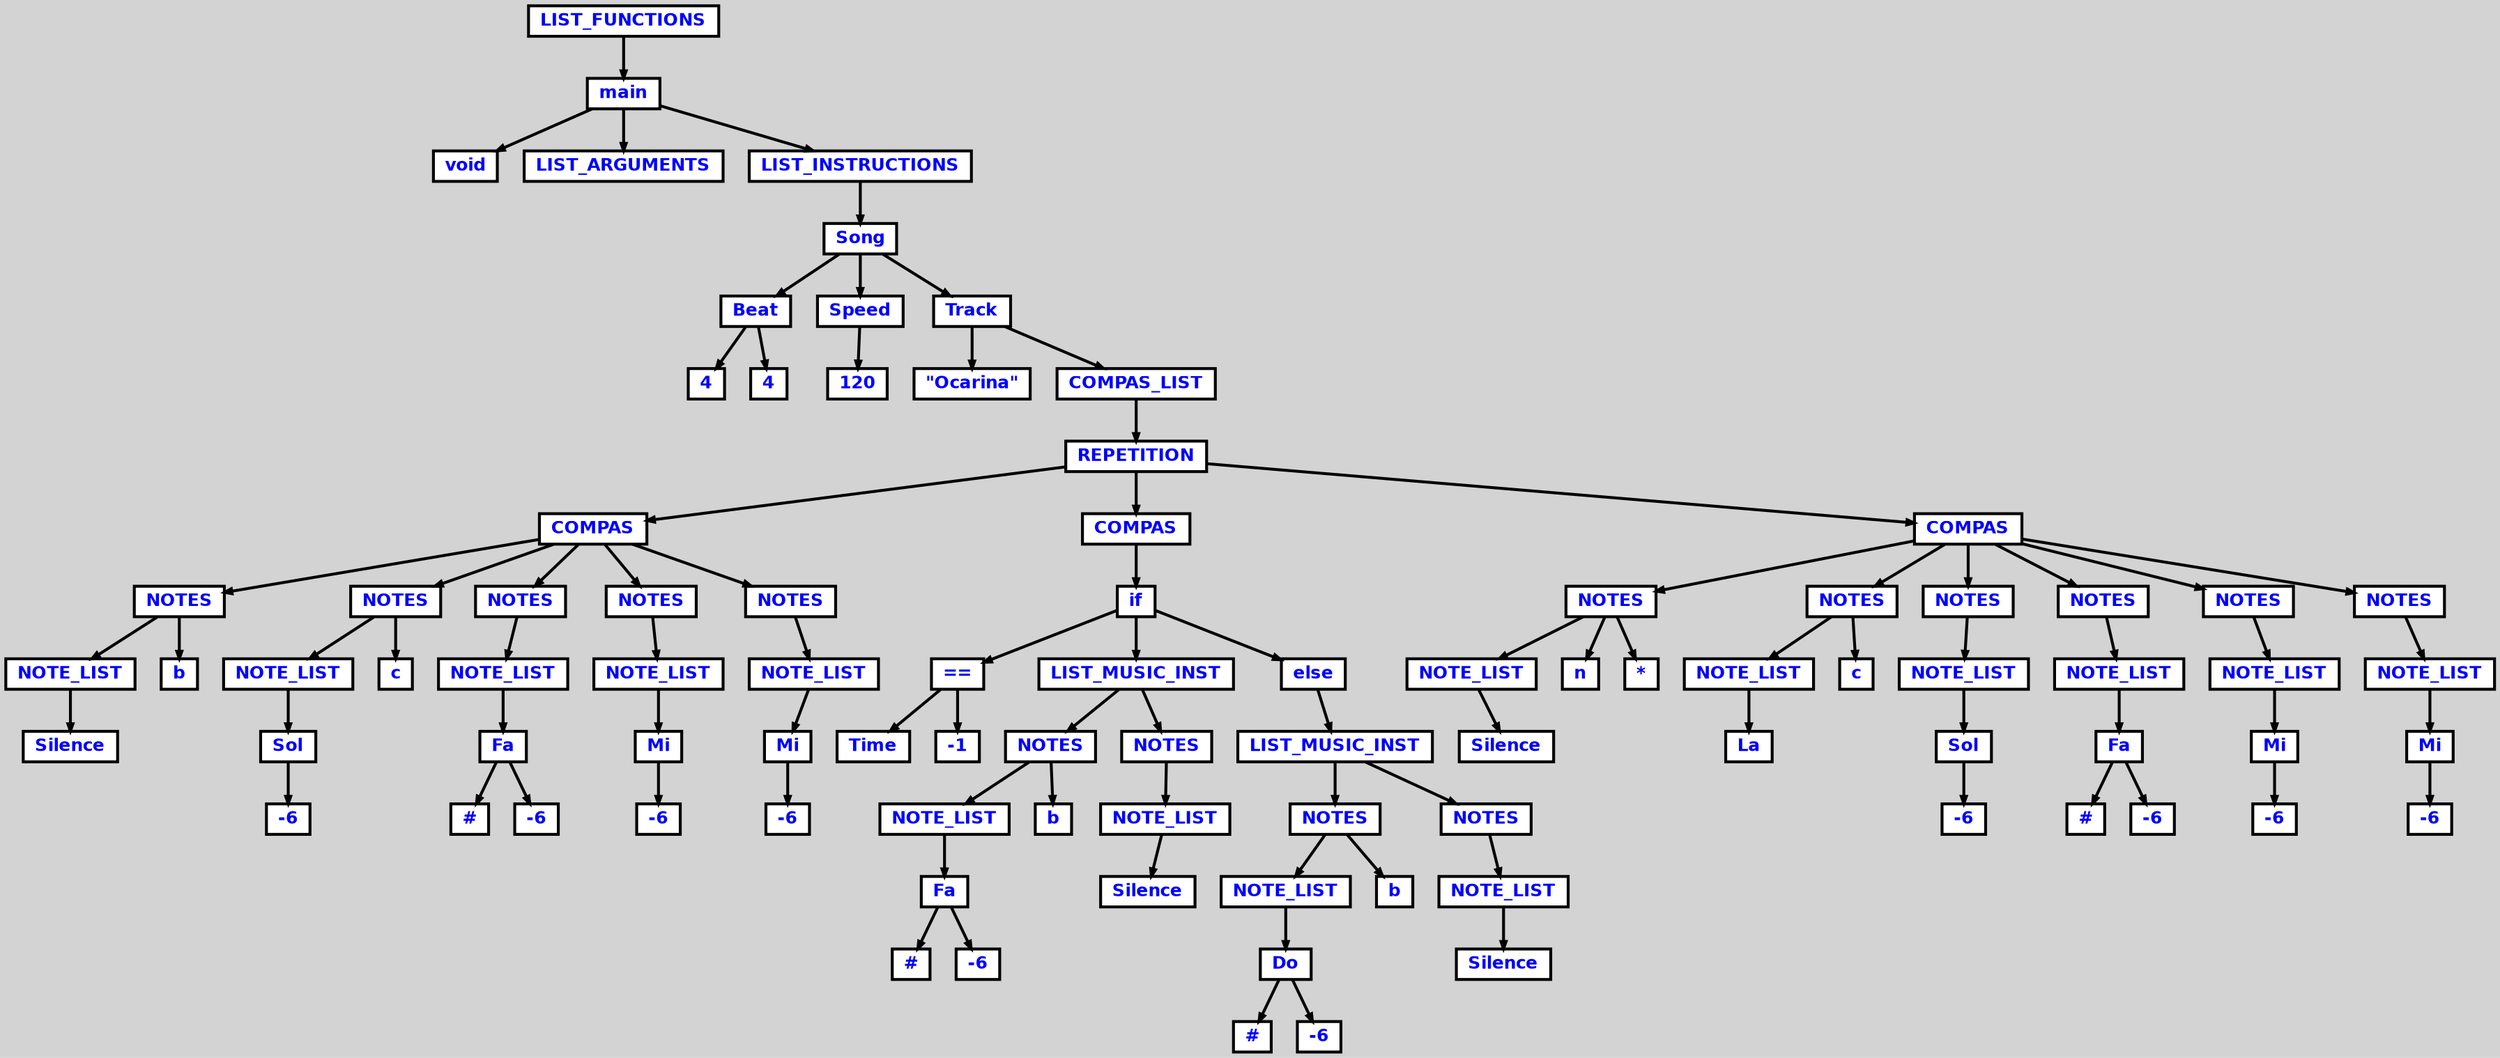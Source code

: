 digraph {

	ordering=out;
	ranksep=.4;
	bgcolor="lightgrey"; node [shape=box, fixedsize=false, fontsize=12, fontname="Helvetica-bold", fontcolor="blue"
		width=.25, height=.25, color="black", fillcolor="white", style="filled, solid, bold"];
	edge [arrowsize=.5, color="black", style="bold"]

  n0 [label="LIST_FUNCTIONS"];
  n1 [label="main"];
  n1 [label="main"];
  n2 [label="void"];
  n3 [label="LIST_ARGUMENTS"];
  n4 [label="LIST_INSTRUCTIONS"];
  n4 [label="LIST_INSTRUCTIONS"];
  n5 [label="Song"];
  n5 [label="Song"];
  n6 [label="Beat"];
  n6 [label="Beat"];
  n7 [label="4"];
  n8 [label="4"];
  n9 [label="Speed"];
  n9 [label="Speed"];
  n10 [label="120"];
  n11 [label="Track"];
  n11 [label="Track"];
  n12 [label="\"Ocarina\""];
  n13 [label="COMPAS_LIST"];
  n13 [label="COMPAS_LIST"];
  n14 [label="REPETITION"];
  n14 [label="REPETITION"];
  n15 [label="COMPAS"];
  n15 [label="COMPAS"];
  n16 [label="NOTES"];
  n16 [label="NOTES"];
  n17 [label="NOTE_LIST"];
  n17 [label="NOTE_LIST"];
  n18 [label="Silence"];
  n19 [label="b"];
  n20 [label="NOTES"];
  n20 [label="NOTES"];
  n21 [label="NOTE_LIST"];
  n21 [label="NOTE_LIST"];
  n22 [label="Sol"];
  n22 [label="Sol"];
  n23 [label="-6"];
  n24 [label="c"];
  n25 [label="NOTES"];
  n25 [label="NOTES"];
  n26 [label="NOTE_LIST"];
  n26 [label="NOTE_LIST"];
  n27 [label="Fa"];
  n27 [label="Fa"];
  n28 [label="#"];
  n29 [label="-6"];
  n30 [label="NOTES"];
  n30 [label="NOTES"];
  n31 [label="NOTE_LIST"];
  n31 [label="NOTE_LIST"];
  n32 [label="Mi"];
  n32 [label="Mi"];
  n33 [label="-6"];
  n34 [label="NOTES"];
  n34 [label="NOTES"];
  n35 [label="NOTE_LIST"];
  n35 [label="NOTE_LIST"];
  n36 [label="Mi"];
  n36 [label="Mi"];
  n37 [label="-6"];
  n38 [label="COMPAS"];
  n38 [label="COMPAS"];
  n39 [label="if"];
  n39 [label="if"];
  n40 [label="=="];
  n40 [label="=="];
  n41 [label="Time"];
  n42 [label="-1"];
  n43 [label="LIST_MUSIC_INST"];
  n43 [label="LIST_MUSIC_INST"];
  n44 [label="NOTES"];
  n44 [label="NOTES"];
  n45 [label="NOTE_LIST"];
  n45 [label="NOTE_LIST"];
  n46 [label="Fa"];
  n46 [label="Fa"];
  n47 [label="#"];
  n48 [label="-6"];
  n49 [label="b"];
  n50 [label="NOTES"];
  n50 [label="NOTES"];
  n51 [label="NOTE_LIST"];
  n51 [label="NOTE_LIST"];
  n52 [label="Silence"];
  n53 [label="else"];
  n53 [label="else"];
  n54 [label="LIST_MUSIC_INST"];
  n54 [label="LIST_MUSIC_INST"];
  n55 [label="NOTES"];
  n55 [label="NOTES"];
  n56 [label="NOTE_LIST"];
  n56 [label="NOTE_LIST"];
  n57 [label="Do"];
  n57 [label="Do"];
  n58 [label="#"];
  n59 [label="-6"];
  n60 [label="b"];
  n61 [label="NOTES"];
  n61 [label="NOTES"];
  n62 [label="NOTE_LIST"];
  n62 [label="NOTE_LIST"];
  n63 [label="Silence"];
  n64 [label="COMPAS"];
  n64 [label="COMPAS"];
  n65 [label="NOTES"];
  n65 [label="NOTES"];
  n66 [label="NOTE_LIST"];
  n66 [label="NOTE_LIST"];
  n67 [label="Silence"];
  n68 [label="n"];
  n69 [label="*"];
  n70 [label="NOTES"];
  n70 [label="NOTES"];
  n71 [label="NOTE_LIST"];
  n71 [label="NOTE_LIST"];
  n72 [label="La"];
  n73 [label="c"];
  n74 [label="NOTES"];
  n74 [label="NOTES"];
  n75 [label="NOTE_LIST"];
  n75 [label="NOTE_LIST"];
  n76 [label="Sol"];
  n76 [label="Sol"];
  n77 [label="-6"];
  n78 [label="NOTES"];
  n78 [label="NOTES"];
  n79 [label="NOTE_LIST"];
  n79 [label="NOTE_LIST"];
  n80 [label="Fa"];
  n80 [label="Fa"];
  n81 [label="#"];
  n82 [label="-6"];
  n83 [label="NOTES"];
  n83 [label="NOTES"];
  n84 [label="NOTE_LIST"];
  n84 [label="NOTE_LIST"];
  n85 [label="Mi"];
  n85 [label="Mi"];
  n86 [label="-6"];
  n87 [label="NOTES"];
  n87 [label="NOTES"];
  n88 [label="NOTE_LIST"];
  n88 [label="NOTE_LIST"];
  n89 [label="Mi"];
  n89 [label="Mi"];
  n90 [label="-6"];

  n0 -> n1 // "LIST_FUNCTIONS" -> "main"
  n1 -> n2 // "main" -> "void"
  n1 -> n3 // "main" -> "LIST_ARGUMENTS"
  n1 -> n4 // "main" -> "LIST_INSTRUCTIONS"
  n4 -> n5 // "LIST_INSTRUCTIONS" -> "Song"
  n5 -> n6 // "Song" -> "Beat"
  n6 -> n7 // "Beat" -> "4"
  n6 -> n8 // "Beat" -> "4"
  n5 -> n9 // "Song" -> "Speed"
  n9 -> n10 // "Speed" -> "120"
  n5 -> n11 // "Song" -> "Track"
  n11 -> n12 // "Track" -> "\"Ocarina\""
  n11 -> n13 // "Track" -> "COMPAS_LIST"
  n13 -> n14 // "COMPAS_LIST" -> "REPETITION"
  n14 -> n15 // "REPETITION" -> "COMPAS"
  n15 -> n16 // "COMPAS" -> "NOTES"
  n16 -> n17 // "NOTES" -> "NOTE_LIST"
  n17 -> n18 // "NOTE_LIST" -> "Silence"
  n16 -> n19 // "NOTES" -> "b"
  n15 -> n20 // "COMPAS" -> "NOTES"
  n20 -> n21 // "NOTES" -> "NOTE_LIST"
  n21 -> n22 // "NOTE_LIST" -> "Sol"
  n22 -> n23 // "Sol" -> "-6"
  n20 -> n24 // "NOTES" -> "c"
  n15 -> n25 // "COMPAS" -> "NOTES"
  n25 -> n26 // "NOTES" -> "NOTE_LIST"
  n26 -> n27 // "NOTE_LIST" -> "Fa"
  n27 -> n28 // "Fa" -> "#"
  n27 -> n29 // "Fa" -> "-6"
  n15 -> n30 // "COMPAS" -> "NOTES"
  n30 -> n31 // "NOTES" -> "NOTE_LIST"
  n31 -> n32 // "NOTE_LIST" -> "Mi"
  n32 -> n33 // "Mi" -> "-6"
  n15 -> n34 // "COMPAS" -> "NOTES"
  n34 -> n35 // "NOTES" -> "NOTE_LIST"
  n35 -> n36 // "NOTE_LIST" -> "Mi"
  n36 -> n37 // "Mi" -> "-6"
  n14 -> n38 // "REPETITION" -> "COMPAS"
  n38 -> n39 // "COMPAS" -> "if"
  n39 -> n40 // "if" -> "=="
  n40 -> n41 // "==" -> "Time"
  n40 -> n42 // "==" -> "-1"
  n39 -> n43 // "if" -> "LIST_MUSIC_INST"
  n43 -> n44 // "LIST_MUSIC_INST" -> "NOTES"
  n44 -> n45 // "NOTES" -> "NOTE_LIST"
  n45 -> n46 // "NOTE_LIST" -> "Fa"
  n46 -> n47 // "Fa" -> "#"
  n46 -> n48 // "Fa" -> "-6"
  n44 -> n49 // "NOTES" -> "b"
  n43 -> n50 // "LIST_MUSIC_INST" -> "NOTES"
  n50 -> n51 // "NOTES" -> "NOTE_LIST"
  n51 -> n52 // "NOTE_LIST" -> "Silence"
  n39 -> n53 // "if" -> "else"
  n53 -> n54 // "else" -> "LIST_MUSIC_INST"
  n54 -> n55 // "LIST_MUSIC_INST" -> "NOTES"
  n55 -> n56 // "NOTES" -> "NOTE_LIST"
  n56 -> n57 // "NOTE_LIST" -> "Do"
  n57 -> n58 // "Do" -> "#"
  n57 -> n59 // "Do" -> "-6"
  n55 -> n60 // "NOTES" -> "b"
  n54 -> n61 // "LIST_MUSIC_INST" -> "NOTES"
  n61 -> n62 // "NOTES" -> "NOTE_LIST"
  n62 -> n63 // "NOTE_LIST" -> "Silence"
  n14 -> n64 // "REPETITION" -> "COMPAS"
  n64 -> n65 // "COMPAS" -> "NOTES"
  n65 -> n66 // "NOTES" -> "NOTE_LIST"
  n66 -> n67 // "NOTE_LIST" -> "Silence"
  n65 -> n68 // "NOTES" -> "n"
  n65 -> n69 // "NOTES" -> "*"
  n64 -> n70 // "COMPAS" -> "NOTES"
  n70 -> n71 // "NOTES" -> "NOTE_LIST"
  n71 -> n72 // "NOTE_LIST" -> "La"
  n70 -> n73 // "NOTES" -> "c"
  n64 -> n74 // "COMPAS" -> "NOTES"
  n74 -> n75 // "NOTES" -> "NOTE_LIST"
  n75 -> n76 // "NOTE_LIST" -> "Sol"
  n76 -> n77 // "Sol" -> "-6"
  n64 -> n78 // "COMPAS" -> "NOTES"
  n78 -> n79 // "NOTES" -> "NOTE_LIST"
  n79 -> n80 // "NOTE_LIST" -> "Fa"
  n80 -> n81 // "Fa" -> "#"
  n80 -> n82 // "Fa" -> "-6"
  n64 -> n83 // "COMPAS" -> "NOTES"
  n83 -> n84 // "NOTES" -> "NOTE_LIST"
  n84 -> n85 // "NOTE_LIST" -> "Mi"
  n85 -> n86 // "Mi" -> "-6"
  n64 -> n87 // "COMPAS" -> "NOTES"
  n87 -> n88 // "NOTES" -> "NOTE_LIST"
  n88 -> n89 // "NOTE_LIST" -> "Mi"
  n89 -> n90 // "Mi" -> "-6"

}
